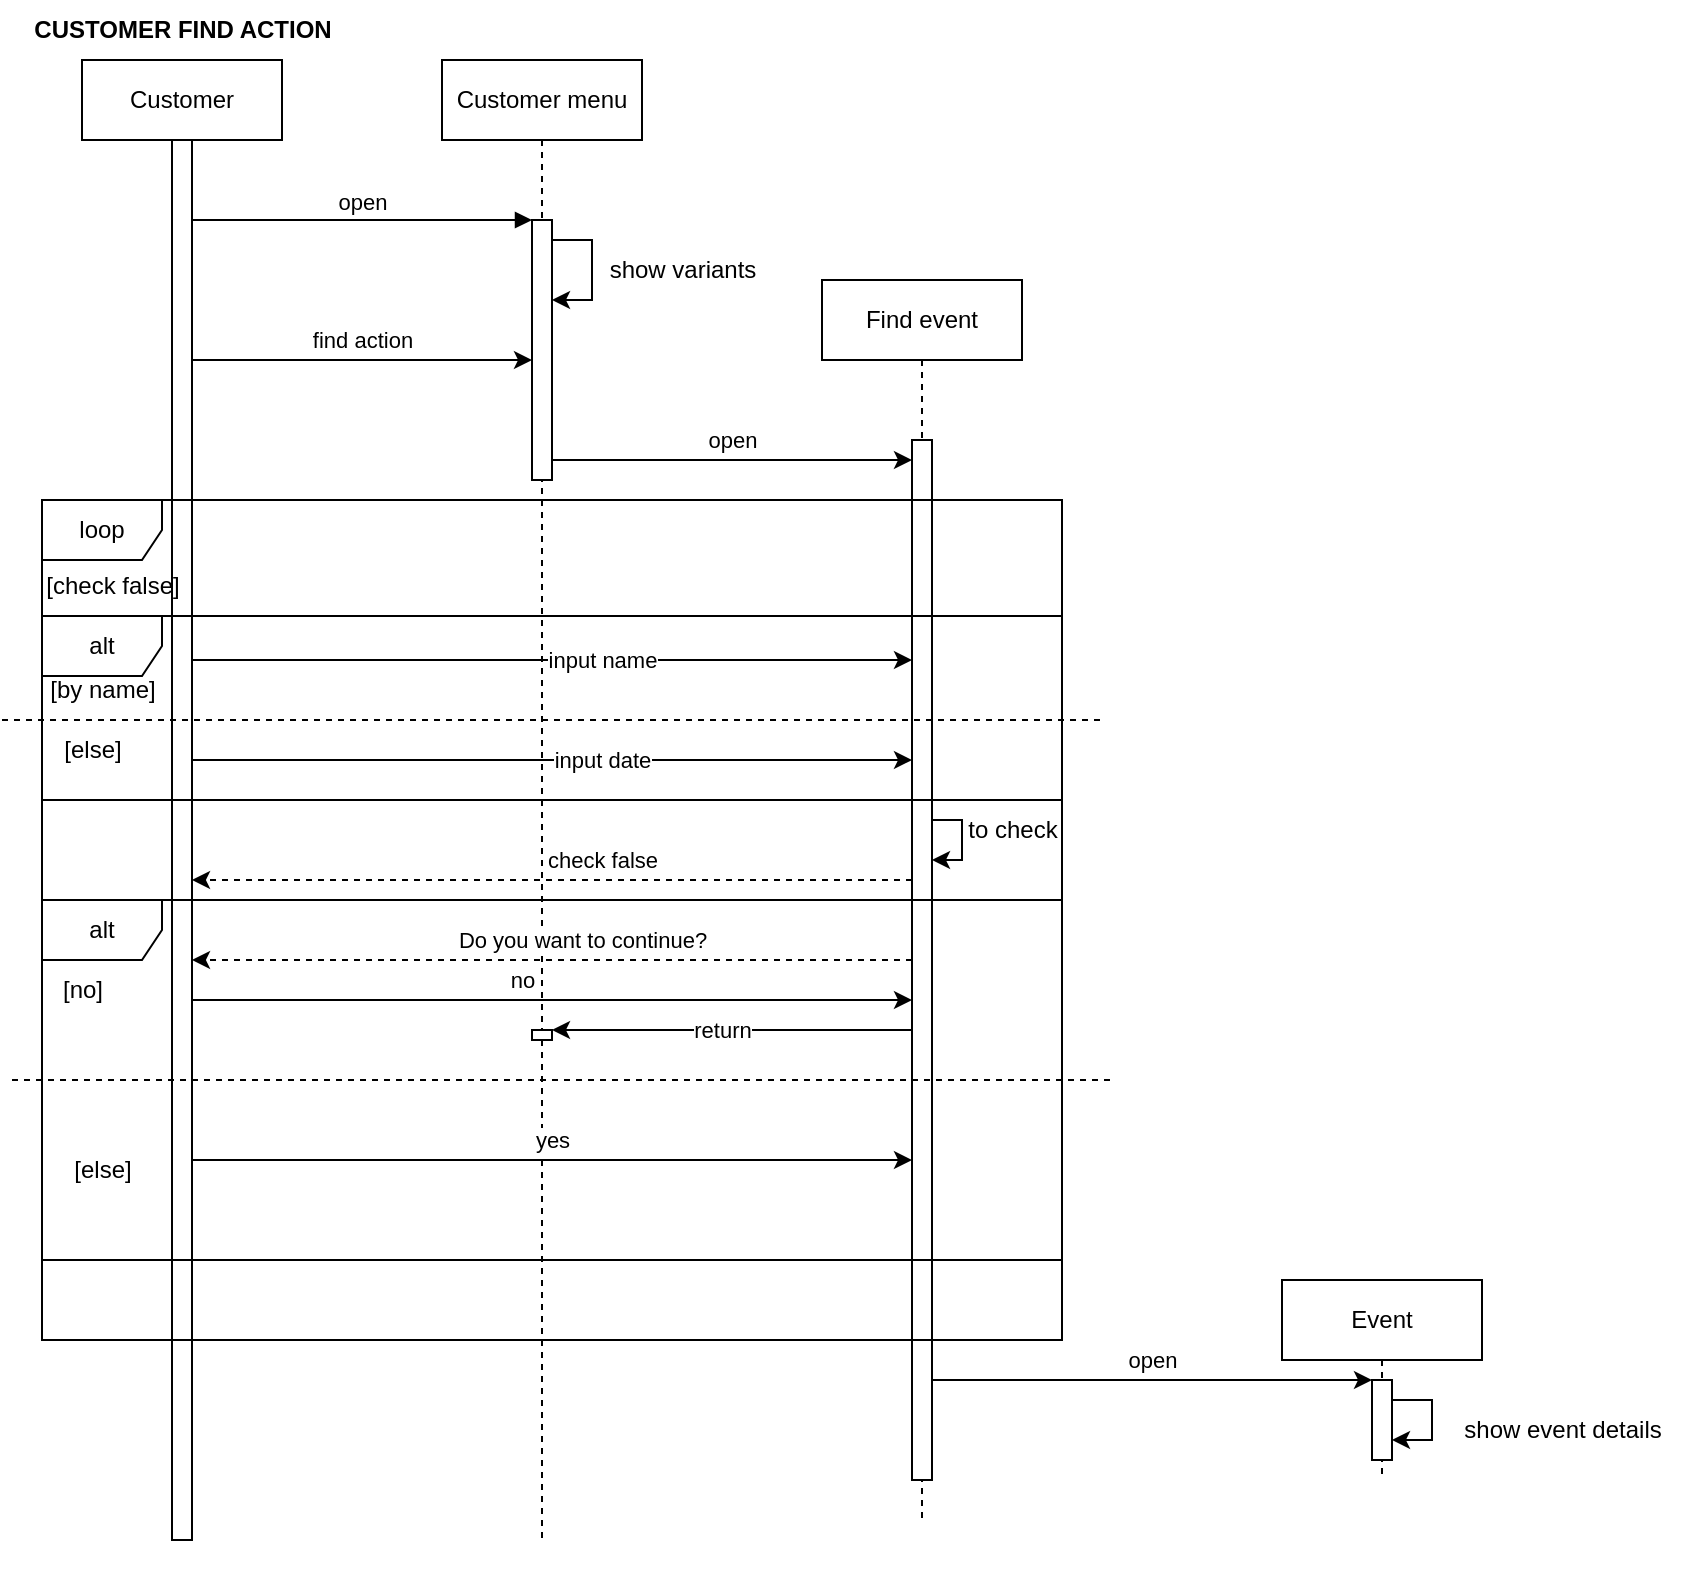 <mxfile version="21.1.8" type="device">
  <diagram name="Page-1" id="2YBvvXClWsGukQMizWep">
    <mxGraphModel dx="1112" dy="728" grid="1" gridSize="10" guides="1" tooltips="1" connect="1" arrows="1" fold="1" page="1" pageScale="1" pageWidth="850" pageHeight="1100" math="0" shadow="0">
      <root>
        <mxCell id="0" />
        <mxCell id="1" parent="0" />
        <mxCell id="9vsGAAIWwJM1KQ0hakGt-1" value="Customer" style="shape=umlLifeline;perimeter=lifelinePerimeter;whiteSpace=wrap;html=1;container=0;dropTarget=0;collapsible=0;recursiveResize=0;outlineConnect=0;portConstraint=eastwest;newEdgeStyle={&quot;edgeStyle&quot;:&quot;elbowEdgeStyle&quot;,&quot;elbow&quot;:&quot;vertical&quot;,&quot;curved&quot;:0,&quot;rounded&quot;:0};" parent="1" vertex="1">
          <mxGeometry x="40" y="40" width="100" height="740" as="geometry" />
        </mxCell>
        <mxCell id="9vsGAAIWwJM1KQ0hakGt-2" value="" style="html=1;points=[];perimeter=orthogonalPerimeter;outlineConnect=0;targetShapes=umlLifeline;portConstraint=eastwest;newEdgeStyle={&quot;edgeStyle&quot;:&quot;elbowEdgeStyle&quot;,&quot;elbow&quot;:&quot;vertical&quot;,&quot;curved&quot;:0,&quot;rounded&quot;:0};" parent="9vsGAAIWwJM1KQ0hakGt-1" vertex="1">
          <mxGeometry x="45" y="40" width="10" height="700" as="geometry" />
        </mxCell>
        <mxCell id="9vsGAAIWwJM1KQ0hakGt-3" value="Customer menu" style="shape=umlLifeline;perimeter=lifelinePerimeter;whiteSpace=wrap;html=1;container=0;dropTarget=0;collapsible=0;recursiveResize=0;outlineConnect=0;portConstraint=eastwest;newEdgeStyle={&quot;edgeStyle&quot;:&quot;elbowEdgeStyle&quot;,&quot;elbow&quot;:&quot;vertical&quot;,&quot;curved&quot;:0,&quot;rounded&quot;:0};" parent="1" vertex="1">
          <mxGeometry x="220" y="40" width="100" height="740" as="geometry" />
        </mxCell>
        <mxCell id="9vsGAAIWwJM1KQ0hakGt-4" value="" style="html=1;points=[];perimeter=orthogonalPerimeter;outlineConnect=0;targetShapes=umlLifeline;portConstraint=eastwest;newEdgeStyle={&quot;edgeStyle&quot;:&quot;elbowEdgeStyle&quot;,&quot;elbow&quot;:&quot;vertical&quot;,&quot;curved&quot;:0,&quot;rounded&quot;:0};" parent="9vsGAAIWwJM1KQ0hakGt-3" vertex="1">
          <mxGeometry x="45" y="80" width="10" height="130" as="geometry" />
        </mxCell>
        <mxCell id="9vsGAAIWwJM1KQ0hakGt-5" value="" style="endArrow=classic;html=1;rounded=0;" parent="9vsGAAIWwJM1KQ0hakGt-3" source="9vsGAAIWwJM1KQ0hakGt-4" target="9vsGAAIWwJM1KQ0hakGt-4" edge="1">
          <mxGeometry width="50" height="50" relative="1" as="geometry">
            <mxPoint x="70" y="120" as="sourcePoint" />
            <mxPoint x="120" y="70" as="targetPoint" />
            <Array as="points">
              <mxPoint x="75" y="90" />
              <mxPoint x="75" y="120" />
            </Array>
          </mxGeometry>
        </mxCell>
        <mxCell id="9vsGAAIWwJM1KQ0hakGt-7" value="open" style="html=1;verticalAlign=bottom;endArrow=block;edgeStyle=elbowEdgeStyle;elbow=vertical;curved=0;rounded=0;" parent="1" source="9vsGAAIWwJM1KQ0hakGt-2" target="9vsGAAIWwJM1KQ0hakGt-4" edge="1">
          <mxGeometry relative="1" as="geometry">
            <mxPoint x="195" y="130" as="sourcePoint" />
            <Array as="points">
              <mxPoint x="180" y="120" />
            </Array>
          </mxGeometry>
        </mxCell>
        <mxCell id="9vsGAAIWwJM1KQ0hakGt-8" value="show variants" style="text;html=1;align=center;verticalAlign=middle;resizable=0;points=[];autosize=1;strokeColor=none;fillColor=none;" parent="1" vertex="1">
          <mxGeometry x="290" y="130" width="100" height="30" as="geometry" />
        </mxCell>
        <mxCell id="9vsGAAIWwJM1KQ0hakGt-9" value="" style="endArrow=classic;html=1;rounded=0;" parent="1" source="9vsGAAIWwJM1KQ0hakGt-2" target="9vsGAAIWwJM1KQ0hakGt-4" edge="1">
          <mxGeometry relative="1" as="geometry">
            <mxPoint x="150" y="189.58" as="sourcePoint" />
            <mxPoint x="250" y="189.58" as="targetPoint" />
            <Array as="points">
              <mxPoint x="220" y="190" />
            </Array>
          </mxGeometry>
        </mxCell>
        <mxCell id="9vsGAAIWwJM1KQ0hakGt-10" value="find action" style="edgeLabel;resizable=0;html=1;align=center;verticalAlign=middle;" parent="9vsGAAIWwJM1KQ0hakGt-9" connectable="0" vertex="1">
          <mxGeometry relative="1" as="geometry">
            <mxPoint y="-10" as="offset" />
          </mxGeometry>
        </mxCell>
        <mxCell id="9vsGAAIWwJM1KQ0hakGt-12" value="Event" style="shape=umlLifeline;perimeter=lifelinePerimeter;whiteSpace=wrap;html=1;container=0;dropTarget=0;collapsible=0;recursiveResize=0;outlineConnect=0;portConstraint=eastwest;newEdgeStyle={&quot;edgeStyle&quot;:&quot;elbowEdgeStyle&quot;,&quot;elbow&quot;:&quot;vertical&quot;,&quot;curved&quot;:0,&quot;rounded&quot;:0};" parent="1" vertex="1">
          <mxGeometry x="640" y="650" width="100" height="100" as="geometry" />
        </mxCell>
        <mxCell id="9vsGAAIWwJM1KQ0hakGt-13" value="" style="html=1;points=[];perimeter=orthogonalPerimeter;outlineConnect=0;targetShapes=umlLifeline;portConstraint=eastwest;newEdgeStyle={&quot;edgeStyle&quot;:&quot;elbowEdgeStyle&quot;,&quot;elbow&quot;:&quot;vertical&quot;,&quot;curved&quot;:0,&quot;rounded&quot;:0};" parent="9vsGAAIWwJM1KQ0hakGt-12" vertex="1">
          <mxGeometry x="45" y="50" width="10" height="40" as="geometry" />
        </mxCell>
        <mxCell id="9vsGAAIWwJM1KQ0hakGt-14" value="" style="endArrow=classic;html=1;rounded=0;" parent="9vsGAAIWwJM1KQ0hakGt-12" source="9vsGAAIWwJM1KQ0hakGt-13" target="9vsGAAIWwJM1KQ0hakGt-13" edge="1">
          <mxGeometry width="50" height="50" relative="1" as="geometry">
            <mxPoint x="140" y="240" as="sourcePoint" />
            <mxPoint x="190" y="190" as="targetPoint" />
          </mxGeometry>
        </mxCell>
        <mxCell id="9vsGAAIWwJM1KQ0hakGt-19" value="show event details" style="text;html=1;align=center;verticalAlign=middle;resizable=0;points=[];autosize=1;strokeColor=none;fillColor=none;" parent="1" vertex="1">
          <mxGeometry x="720" y="710" width="120" height="30" as="geometry" />
        </mxCell>
        <mxCell id="9vsGAAIWwJM1KQ0hakGt-21" value="Find event" style="shape=umlLifeline;perimeter=lifelinePerimeter;whiteSpace=wrap;html=1;container=0;dropTarget=0;collapsible=0;recursiveResize=0;outlineConnect=0;portConstraint=eastwest;newEdgeStyle={&quot;edgeStyle&quot;:&quot;elbowEdgeStyle&quot;,&quot;elbow&quot;:&quot;vertical&quot;,&quot;curved&quot;:0,&quot;rounded&quot;:0};" parent="1" vertex="1">
          <mxGeometry x="410" y="150" width="100" height="620" as="geometry" />
        </mxCell>
        <mxCell id="9vsGAAIWwJM1KQ0hakGt-22" value="" style="html=1;points=[];perimeter=orthogonalPerimeter;outlineConnect=0;targetShapes=umlLifeline;portConstraint=eastwest;newEdgeStyle={&quot;edgeStyle&quot;:&quot;elbowEdgeStyle&quot;,&quot;elbow&quot;:&quot;vertical&quot;,&quot;curved&quot;:0,&quot;rounded&quot;:0};" parent="9vsGAAIWwJM1KQ0hakGt-21" vertex="1">
          <mxGeometry x="45" y="80" width="10" height="520" as="geometry" />
        </mxCell>
        <mxCell id="9vsGAAIWwJM1KQ0hakGt-53" value="" style="endArrow=classic;html=1;rounded=0;" parent="9vsGAAIWwJM1KQ0hakGt-21" source="9vsGAAIWwJM1KQ0hakGt-22" target="9vsGAAIWwJM1KQ0hakGt-22" edge="1">
          <mxGeometry width="50" height="50" relative="1" as="geometry">
            <mxPoint x="-190" y="270" as="sourcePoint" />
            <mxPoint x="-140" y="220" as="targetPoint" />
            <Array as="points">
              <mxPoint x="70" y="270" />
              <mxPoint x="70" y="280" />
              <mxPoint x="70" y="290" />
            </Array>
          </mxGeometry>
        </mxCell>
        <mxCell id="9vsGAAIWwJM1KQ0hakGt-24" value="" style="endArrow=classic;html=1;rounded=0;" parent="1" source="9vsGAAIWwJM1KQ0hakGt-4" target="9vsGAAIWwJM1KQ0hakGt-22" edge="1">
          <mxGeometry relative="1" as="geometry">
            <mxPoint x="370" y="270" as="sourcePoint" />
            <mxPoint x="470" y="270" as="targetPoint" />
            <Array as="points">
              <mxPoint x="390" y="240" />
            </Array>
          </mxGeometry>
        </mxCell>
        <mxCell id="9vsGAAIWwJM1KQ0hakGt-25" value="open" style="edgeLabel;resizable=0;html=1;align=center;verticalAlign=middle;" parent="9vsGAAIWwJM1KQ0hakGt-24" connectable="0" vertex="1">
          <mxGeometry relative="1" as="geometry">
            <mxPoint y="-10" as="offset" />
          </mxGeometry>
        </mxCell>
        <mxCell id="9vsGAAIWwJM1KQ0hakGt-35" value="loop" style="shape=umlFrame;whiteSpace=wrap;html=1;pointerEvents=0;" parent="1" vertex="1">
          <mxGeometry x="20" y="260" width="510" height="420" as="geometry" />
        </mxCell>
        <mxCell id="9vsGAAIWwJM1KQ0hakGt-38" value="[check false]" style="text;html=1;align=center;verticalAlign=middle;resizable=0;points=[];autosize=1;strokeColor=none;fillColor=none;" parent="1" vertex="1">
          <mxGeometry x="10" y="288" width="90" height="30" as="geometry" />
        </mxCell>
        <mxCell id="9vsGAAIWwJM1KQ0hakGt-39" value="" style="endArrow=classic;html=1;rounded=0;" parent="1" source="9vsGAAIWwJM1KQ0hakGt-22" target="9vsGAAIWwJM1KQ0hakGt-13" edge="1">
          <mxGeometry relative="1" as="geometry">
            <mxPoint x="500" y="390" as="sourcePoint" />
            <mxPoint x="600" y="390" as="targetPoint" />
            <Array as="points">
              <mxPoint x="540" y="700" />
            </Array>
          </mxGeometry>
        </mxCell>
        <mxCell id="9vsGAAIWwJM1KQ0hakGt-40" value="open" style="edgeLabel;resizable=0;html=1;align=center;verticalAlign=middle;" parent="9vsGAAIWwJM1KQ0hakGt-39" connectable="0" vertex="1">
          <mxGeometry relative="1" as="geometry">
            <mxPoint y="-10" as="offset" />
          </mxGeometry>
        </mxCell>
        <mxCell id="9vsGAAIWwJM1KQ0hakGt-41" value="" style="shape=image;html=1;verticalAlign=top;verticalLabelPosition=bottom;labelBackgroundColor=#ffffff;imageAspect=0;aspect=fixed;image=https://cdn3.iconfinder.com/data/icons/user-interface-169/32/cross-128.png" parent="1" vertex="1">
          <mxGeometry x="436" y="750" width="48" height="48" as="geometry" />
        </mxCell>
        <mxCell id="9vsGAAIWwJM1KQ0hakGt-42" value="alt" style="shape=umlFrame;whiteSpace=wrap;html=1;pointerEvents=0;" parent="1" vertex="1">
          <mxGeometry x="20" y="318" width="510" height="92" as="geometry" />
        </mxCell>
        <mxCell id="9vsGAAIWwJM1KQ0hakGt-43" value="" style="endArrow=classic;html=1;rounded=0;" parent="1" source="9vsGAAIWwJM1KQ0hakGt-2" target="9vsGAAIWwJM1KQ0hakGt-22" edge="1">
          <mxGeometry relative="1" as="geometry">
            <mxPoint x="300" y="390" as="sourcePoint" />
            <mxPoint x="400" y="390" as="targetPoint" />
            <Array as="points">
              <mxPoint x="370" y="340" />
            </Array>
          </mxGeometry>
        </mxCell>
        <mxCell id="9vsGAAIWwJM1KQ0hakGt-44" value="input name" style="edgeLabel;resizable=0;html=1;align=center;verticalAlign=middle;" parent="9vsGAAIWwJM1KQ0hakGt-43" connectable="0" vertex="1">
          <mxGeometry relative="1" as="geometry">
            <mxPoint x="25" as="offset" />
          </mxGeometry>
        </mxCell>
        <mxCell id="9vsGAAIWwJM1KQ0hakGt-47" value="" style="endArrow=none;dashed=1;html=1;rounded=0;" parent="1" edge="1">
          <mxGeometry width="50" height="50" relative="1" as="geometry">
            <mxPoint y="370" as="sourcePoint" />
            <mxPoint x="550" y="370" as="targetPoint" />
          </mxGeometry>
        </mxCell>
        <mxCell id="9vsGAAIWwJM1KQ0hakGt-48" value="" style="endArrow=classic;html=1;rounded=0;" parent="1" source="9vsGAAIWwJM1KQ0hakGt-2" target="9vsGAAIWwJM1KQ0hakGt-22" edge="1">
          <mxGeometry relative="1" as="geometry">
            <mxPoint x="290" y="390" as="sourcePoint" />
            <mxPoint x="390" y="390" as="targetPoint" />
            <Array as="points">
              <mxPoint x="340" y="390" />
              <mxPoint x="420" y="390" />
            </Array>
          </mxGeometry>
        </mxCell>
        <mxCell id="9vsGAAIWwJM1KQ0hakGt-49" value="input date" style="edgeLabel;resizable=0;html=1;align=center;verticalAlign=middle;" parent="9vsGAAIWwJM1KQ0hakGt-48" connectable="0" vertex="1">
          <mxGeometry relative="1" as="geometry">
            <mxPoint x="25" as="offset" />
          </mxGeometry>
        </mxCell>
        <mxCell id="9vsGAAIWwJM1KQ0hakGt-51" value="[else]" style="text;html=1;align=center;verticalAlign=middle;resizable=0;points=[];autosize=1;strokeColor=none;fillColor=none;" parent="1" vertex="1">
          <mxGeometry x="20" y="370" width="50" height="30" as="geometry" />
        </mxCell>
        <mxCell id="9vsGAAIWwJM1KQ0hakGt-52" value="[by name]" style="text;html=1;align=center;verticalAlign=middle;resizable=0;points=[];autosize=1;strokeColor=none;fillColor=none;" parent="1" vertex="1">
          <mxGeometry x="10" y="340" width="80" height="30" as="geometry" />
        </mxCell>
        <mxCell id="9vsGAAIWwJM1KQ0hakGt-54" value="to check" style="text;html=1;align=center;verticalAlign=middle;resizable=0;points=[];autosize=1;strokeColor=none;fillColor=none;" parent="1" vertex="1">
          <mxGeometry x="470" y="410" width="70" height="30" as="geometry" />
        </mxCell>
        <mxCell id="9vsGAAIWwJM1KQ0hakGt-56" value="" style="endArrow=classic;html=1;rounded=0;dashed=1;" parent="1" source="9vsGAAIWwJM1KQ0hakGt-22" target="9vsGAAIWwJM1KQ0hakGt-2" edge="1">
          <mxGeometry relative="1" as="geometry">
            <mxPoint x="150" y="460" as="sourcePoint" />
            <mxPoint x="250" y="460" as="targetPoint" />
            <Array as="points">
              <mxPoint x="380" y="450" />
              <mxPoint x="190" y="450" />
            </Array>
          </mxGeometry>
        </mxCell>
        <mxCell id="9vsGAAIWwJM1KQ0hakGt-57" value="check false" style="edgeLabel;resizable=0;html=1;align=center;verticalAlign=middle;" parent="9vsGAAIWwJM1KQ0hakGt-56" connectable="0" vertex="1">
          <mxGeometry relative="1" as="geometry">
            <mxPoint x="25" y="-10" as="offset" />
          </mxGeometry>
        </mxCell>
        <mxCell id="9vsGAAIWwJM1KQ0hakGt-58" value="CUSTOMER FIND ACTION" style="text;html=1;align=center;verticalAlign=middle;resizable=0;points=[];autosize=1;strokeColor=none;fillColor=none;strokeWidth=1;fontStyle=1" parent="1" vertex="1">
          <mxGeometry x="5" y="10" width="170" height="30" as="geometry" />
        </mxCell>
        <mxCell id="Sbjib6vSWiT5ggW1qgYz-1" value="alt" style="shape=umlFrame;whiteSpace=wrap;html=1;pointerEvents=0;" vertex="1" parent="1">
          <mxGeometry x="20" y="460" width="510" height="180" as="geometry" />
        </mxCell>
        <mxCell id="Sbjib6vSWiT5ggW1qgYz-2" value="" style="endArrow=none;dashed=1;html=1;rounded=0;" edge="1" parent="1">
          <mxGeometry width="50" height="50" relative="1" as="geometry">
            <mxPoint x="5" y="550" as="sourcePoint" />
            <mxPoint x="555" y="550" as="targetPoint" />
          </mxGeometry>
        </mxCell>
        <mxCell id="Sbjib6vSWiT5ggW1qgYz-3" value="[else]" style="text;html=1;align=center;verticalAlign=middle;resizable=0;points=[];autosize=1;strokeColor=none;fillColor=none;" vertex="1" parent="1">
          <mxGeometry x="25" y="580" width="50" height="30" as="geometry" />
        </mxCell>
        <mxCell id="Sbjib6vSWiT5ggW1qgYz-4" value="" style="endArrow=classic;html=1;rounded=0;dashed=1;" edge="1" parent="1" source="9vsGAAIWwJM1KQ0hakGt-22" target="9vsGAAIWwJM1KQ0hakGt-2">
          <mxGeometry relative="1" as="geometry">
            <mxPoint x="320" y="430" as="sourcePoint" />
            <mxPoint x="420" y="430" as="targetPoint" />
            <Array as="points">
              <mxPoint x="310" y="490" />
            </Array>
          </mxGeometry>
        </mxCell>
        <mxCell id="Sbjib6vSWiT5ggW1qgYz-5" value="Do you want to continue?" style="edgeLabel;resizable=0;html=1;align=center;verticalAlign=middle;" connectable="0" vertex="1" parent="Sbjib6vSWiT5ggW1qgYz-4">
          <mxGeometry relative="1" as="geometry">
            <mxPoint x="15" y="-10" as="offset" />
          </mxGeometry>
        </mxCell>
        <mxCell id="Sbjib6vSWiT5ggW1qgYz-6" value="[no]" style="text;html=1;align=center;verticalAlign=middle;resizable=0;points=[];autosize=1;strokeColor=none;fillColor=none;" vertex="1" parent="1">
          <mxGeometry x="20" y="490" width="40" height="30" as="geometry" />
        </mxCell>
        <mxCell id="Sbjib6vSWiT5ggW1qgYz-7" value="" style="endArrow=classic;html=1;rounded=0;" edge="1" parent="1" source="9vsGAAIWwJM1KQ0hakGt-2" target="9vsGAAIWwJM1KQ0hakGt-22">
          <mxGeometry relative="1" as="geometry">
            <mxPoint x="370" y="420" as="sourcePoint" />
            <mxPoint x="470" y="420" as="targetPoint" />
            <Array as="points">
              <mxPoint x="340" y="510" />
            </Array>
          </mxGeometry>
        </mxCell>
        <mxCell id="Sbjib6vSWiT5ggW1qgYz-8" value="no" style="edgeLabel;resizable=0;html=1;align=center;verticalAlign=middle;" connectable="0" vertex="1" parent="Sbjib6vSWiT5ggW1qgYz-7">
          <mxGeometry relative="1" as="geometry">
            <mxPoint x="-15" y="-10" as="offset" />
          </mxGeometry>
        </mxCell>
        <mxCell id="Sbjib6vSWiT5ggW1qgYz-10" value="" style="html=1;points=[];perimeter=orthogonalPerimeter;outlineConnect=0;targetShapes=umlLifeline;portConstraint=eastwest;newEdgeStyle={&quot;edgeStyle&quot;:&quot;elbowEdgeStyle&quot;,&quot;elbow&quot;:&quot;vertical&quot;,&quot;curved&quot;:0,&quot;rounded&quot;:0};" vertex="1" parent="1">
          <mxGeometry x="265" y="525" width="10" height="5" as="geometry" />
        </mxCell>
        <mxCell id="Sbjib6vSWiT5ggW1qgYz-11" value="" style="endArrow=classic;html=1;rounded=0;" edge="1" parent="1" source="9vsGAAIWwJM1KQ0hakGt-22" target="Sbjib6vSWiT5ggW1qgYz-10">
          <mxGeometry relative="1" as="geometry">
            <mxPoint x="220" y="520" as="sourcePoint" />
            <mxPoint x="320" y="520" as="targetPoint" />
          </mxGeometry>
        </mxCell>
        <mxCell id="Sbjib6vSWiT5ggW1qgYz-12" value="return" style="edgeLabel;resizable=0;html=1;align=center;verticalAlign=middle;" connectable="0" vertex="1" parent="Sbjib6vSWiT5ggW1qgYz-11">
          <mxGeometry relative="1" as="geometry">
            <mxPoint x="-5" as="offset" />
          </mxGeometry>
        </mxCell>
        <mxCell id="Sbjib6vSWiT5ggW1qgYz-13" value="" style="endArrow=classic;html=1;rounded=0;" edge="1" parent="1" source="9vsGAAIWwJM1KQ0hakGt-2" target="9vsGAAIWwJM1KQ0hakGt-22">
          <mxGeometry relative="1" as="geometry">
            <mxPoint x="220" y="580" as="sourcePoint" />
            <mxPoint x="320" y="580" as="targetPoint" />
            <Array as="points">
              <mxPoint x="330" y="590" />
            </Array>
          </mxGeometry>
        </mxCell>
        <mxCell id="Sbjib6vSWiT5ggW1qgYz-14" value="yes" style="edgeLabel;resizable=0;html=1;align=center;verticalAlign=middle;" connectable="0" vertex="1" parent="Sbjib6vSWiT5ggW1qgYz-13">
          <mxGeometry relative="1" as="geometry">
            <mxPoint y="-10" as="offset" />
          </mxGeometry>
        </mxCell>
      </root>
    </mxGraphModel>
  </diagram>
</mxfile>
